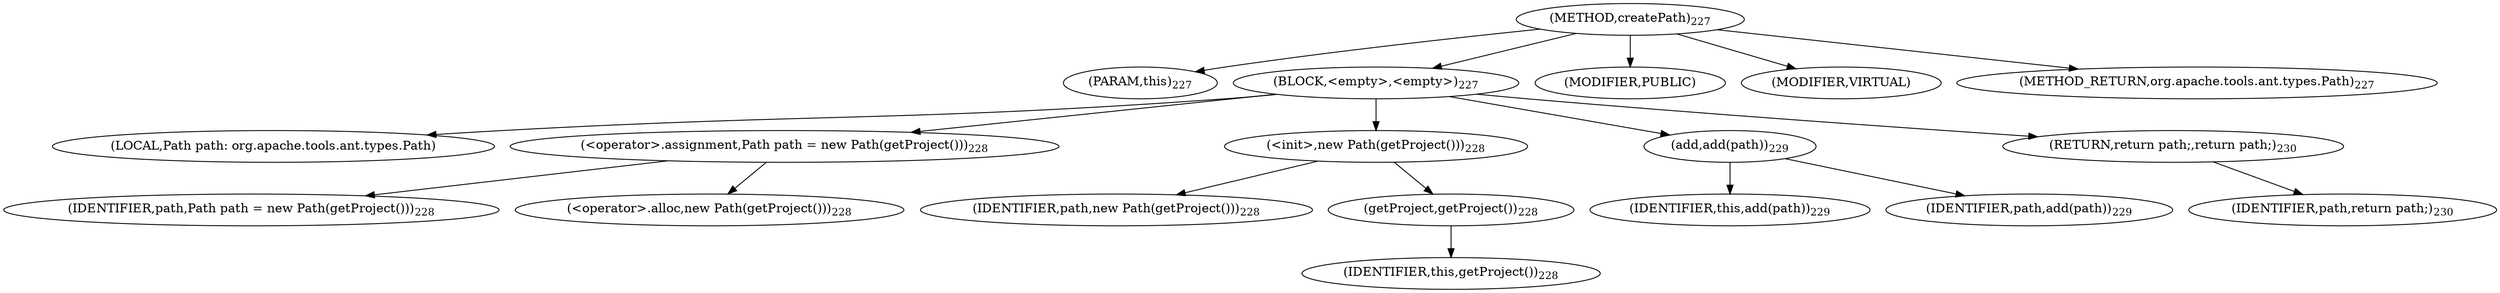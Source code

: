 digraph "createPath" {  
"368" [label = <(METHOD,createPath)<SUB>227</SUB>> ]
"20" [label = <(PARAM,this)<SUB>227</SUB>> ]
"369" [label = <(BLOCK,&lt;empty&gt;,&lt;empty&gt;)<SUB>227</SUB>> ]
"22" [label = <(LOCAL,Path path: org.apache.tools.ant.types.Path)> ]
"370" [label = <(&lt;operator&gt;.assignment,Path path = new Path(getProject()))<SUB>228</SUB>> ]
"371" [label = <(IDENTIFIER,path,Path path = new Path(getProject()))<SUB>228</SUB>> ]
"372" [label = <(&lt;operator&gt;.alloc,new Path(getProject()))<SUB>228</SUB>> ]
"373" [label = <(&lt;init&gt;,new Path(getProject()))<SUB>228</SUB>> ]
"21" [label = <(IDENTIFIER,path,new Path(getProject()))<SUB>228</SUB>> ]
"374" [label = <(getProject,getProject())<SUB>228</SUB>> ]
"19" [label = <(IDENTIFIER,this,getProject())<SUB>228</SUB>> ]
"375" [label = <(add,add(path))<SUB>229</SUB>> ]
"23" [label = <(IDENTIFIER,this,add(path))<SUB>229</SUB>> ]
"376" [label = <(IDENTIFIER,path,add(path))<SUB>229</SUB>> ]
"377" [label = <(RETURN,return path;,return path;)<SUB>230</SUB>> ]
"378" [label = <(IDENTIFIER,path,return path;)<SUB>230</SUB>> ]
"379" [label = <(MODIFIER,PUBLIC)> ]
"380" [label = <(MODIFIER,VIRTUAL)> ]
"381" [label = <(METHOD_RETURN,org.apache.tools.ant.types.Path)<SUB>227</SUB>> ]
  "368" -> "20" 
  "368" -> "369" 
  "368" -> "379" 
  "368" -> "380" 
  "368" -> "381" 
  "369" -> "22" 
  "369" -> "370" 
  "369" -> "373" 
  "369" -> "375" 
  "369" -> "377" 
  "370" -> "371" 
  "370" -> "372" 
  "373" -> "21" 
  "373" -> "374" 
  "374" -> "19" 
  "375" -> "23" 
  "375" -> "376" 
  "377" -> "378" 
}
